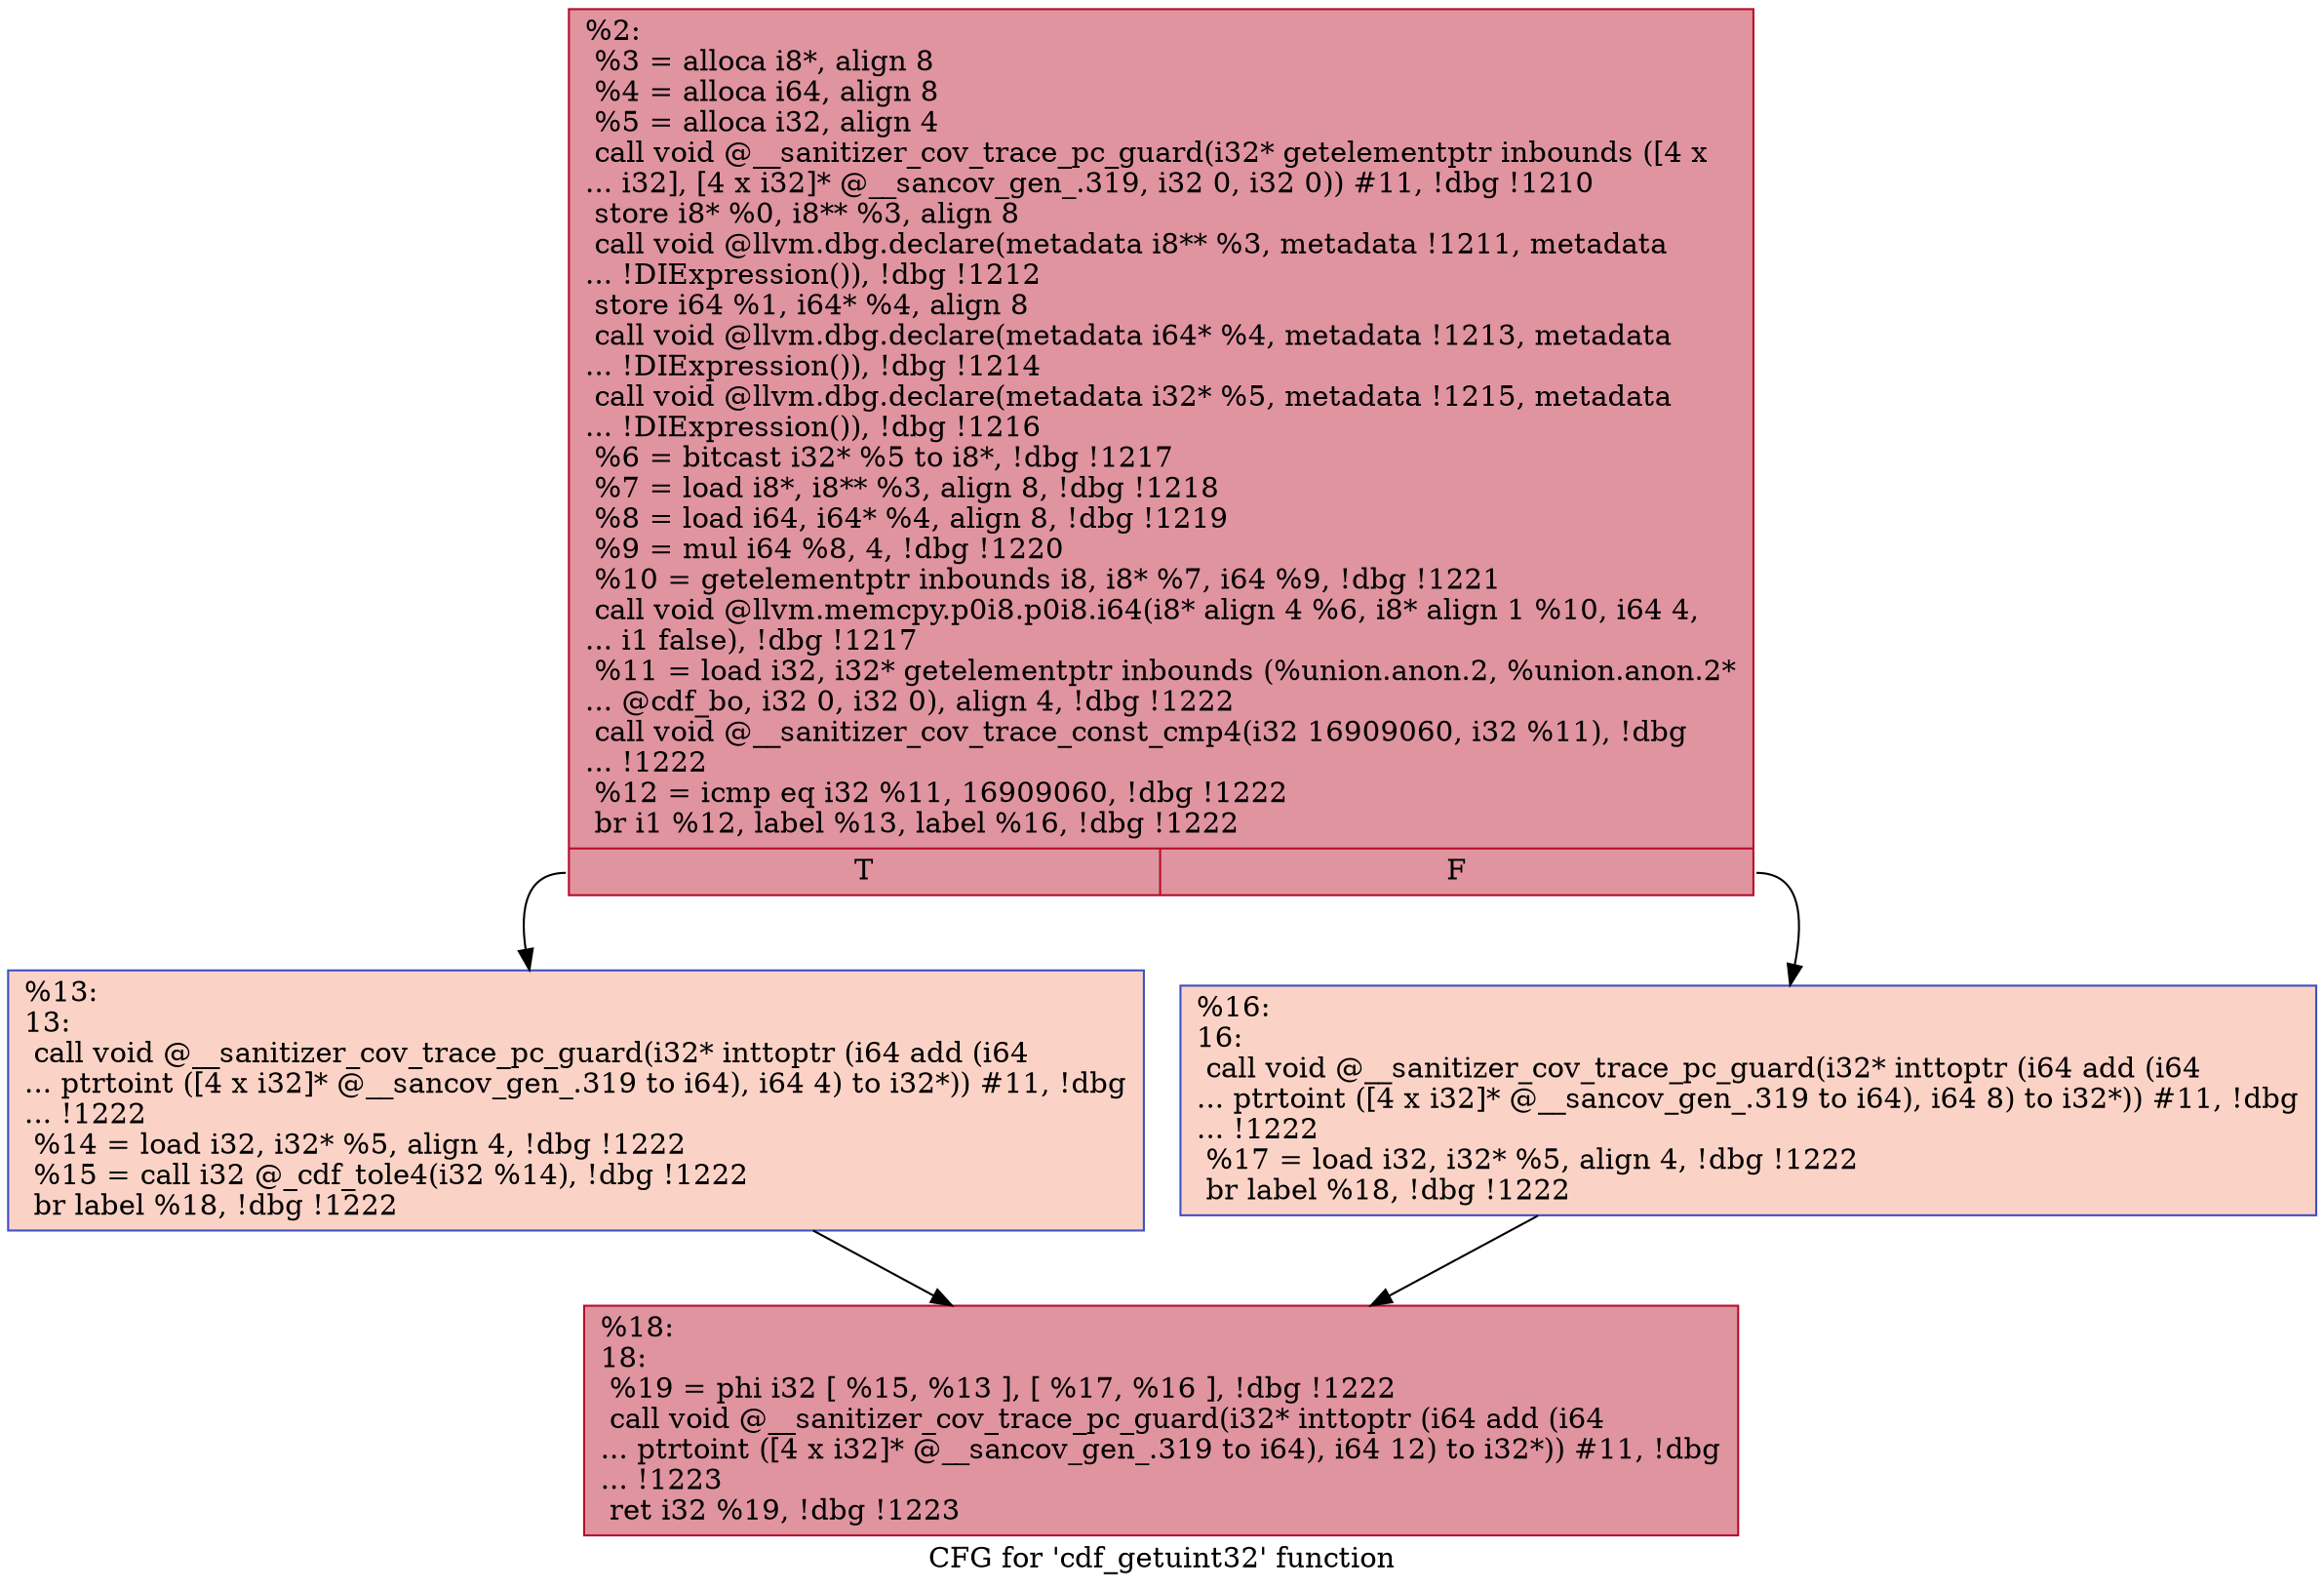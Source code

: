 digraph "CFG for 'cdf_getuint32' function" {
	label="CFG for 'cdf_getuint32' function";

	Node0x555555fbf7e0 [shape=record,color="#b70d28ff", style=filled, fillcolor="#b70d2870",label="{%2:\l  %3 = alloca i8*, align 8\l  %4 = alloca i64, align 8\l  %5 = alloca i32, align 4\l  call void @__sanitizer_cov_trace_pc_guard(i32* getelementptr inbounds ([4 x\l... i32], [4 x i32]* @__sancov_gen_.319, i32 0, i32 0)) #11, !dbg !1210\l  store i8* %0, i8** %3, align 8\l  call void @llvm.dbg.declare(metadata i8** %3, metadata !1211, metadata\l... !DIExpression()), !dbg !1212\l  store i64 %1, i64* %4, align 8\l  call void @llvm.dbg.declare(metadata i64* %4, metadata !1213, metadata\l... !DIExpression()), !dbg !1214\l  call void @llvm.dbg.declare(metadata i32* %5, metadata !1215, metadata\l... !DIExpression()), !dbg !1216\l  %6 = bitcast i32* %5 to i8*, !dbg !1217\l  %7 = load i8*, i8** %3, align 8, !dbg !1218\l  %8 = load i64, i64* %4, align 8, !dbg !1219\l  %9 = mul i64 %8, 4, !dbg !1220\l  %10 = getelementptr inbounds i8, i8* %7, i64 %9, !dbg !1221\l  call void @llvm.memcpy.p0i8.p0i8.i64(i8* align 4 %6, i8* align 1 %10, i64 4,\l... i1 false), !dbg !1217\l  %11 = load i32, i32* getelementptr inbounds (%union.anon.2, %union.anon.2*\l... @cdf_bo, i32 0, i32 0), align 4, !dbg !1222\l  call void @__sanitizer_cov_trace_const_cmp4(i32 16909060, i32 %11), !dbg\l... !1222\l  %12 = icmp eq i32 %11, 16909060, !dbg !1222\l  br i1 %12, label %13, label %16, !dbg !1222\l|{<s0>T|<s1>F}}"];
	Node0x555555fbf7e0:s0 -> Node0x555555fc4560;
	Node0x555555fbf7e0:s1 -> Node0x555555fc4640;
	Node0x555555fc4560 [shape=record,color="#3d50c3ff", style=filled, fillcolor="#f59c7d70",label="{%13:\l13:                                               \l  call void @__sanitizer_cov_trace_pc_guard(i32* inttoptr (i64 add (i64\l... ptrtoint ([4 x i32]* @__sancov_gen_.319 to i64), i64 4) to i32*)) #11, !dbg\l... !1222\l  %14 = load i32, i32* %5, align 4, !dbg !1222\l  %15 = call i32 @_cdf_tole4(i32 %14), !dbg !1222\l  br label %18, !dbg !1222\l}"];
	Node0x555555fc4560 -> Node0x555555fc4690;
	Node0x555555fc4640 [shape=record,color="#3d50c3ff", style=filled, fillcolor="#f59c7d70",label="{%16:\l16:                                               \l  call void @__sanitizer_cov_trace_pc_guard(i32* inttoptr (i64 add (i64\l... ptrtoint ([4 x i32]* @__sancov_gen_.319 to i64), i64 8) to i32*)) #11, !dbg\l... !1222\l  %17 = load i32, i32* %5, align 4, !dbg !1222\l  br label %18, !dbg !1222\l}"];
	Node0x555555fc4640 -> Node0x555555fc4690;
	Node0x555555fc4690 [shape=record,color="#b70d28ff", style=filled, fillcolor="#b70d2870",label="{%18:\l18:                                               \l  %19 = phi i32 [ %15, %13 ], [ %17, %16 ], !dbg !1222\l  call void @__sanitizer_cov_trace_pc_guard(i32* inttoptr (i64 add (i64\l... ptrtoint ([4 x i32]* @__sancov_gen_.319 to i64), i64 12) to i32*)) #11, !dbg\l... !1223\l  ret i32 %19, !dbg !1223\l}"];
}
